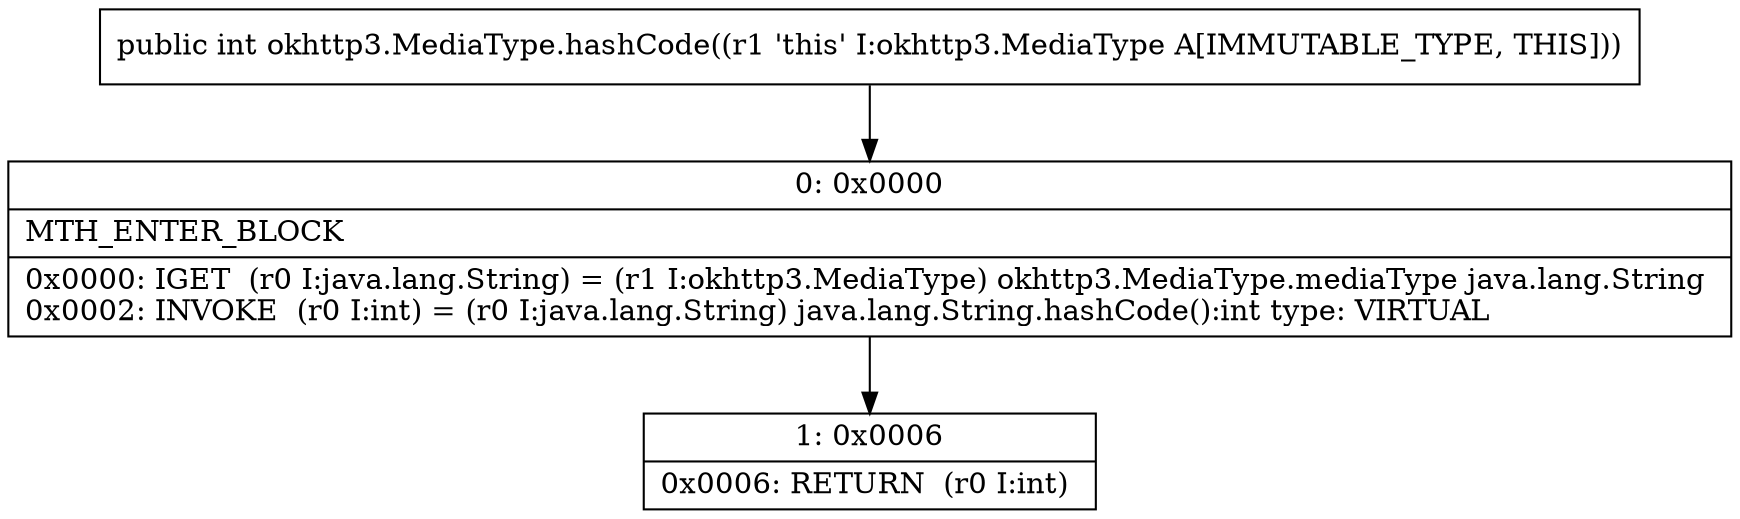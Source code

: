 digraph "CFG forokhttp3.MediaType.hashCode()I" {
Node_0 [shape=record,label="{0\:\ 0x0000|MTH_ENTER_BLOCK\l|0x0000: IGET  (r0 I:java.lang.String) = (r1 I:okhttp3.MediaType) okhttp3.MediaType.mediaType java.lang.String \l0x0002: INVOKE  (r0 I:int) = (r0 I:java.lang.String) java.lang.String.hashCode():int type: VIRTUAL \l}"];
Node_1 [shape=record,label="{1\:\ 0x0006|0x0006: RETURN  (r0 I:int) \l}"];
MethodNode[shape=record,label="{public int okhttp3.MediaType.hashCode((r1 'this' I:okhttp3.MediaType A[IMMUTABLE_TYPE, THIS])) }"];
MethodNode -> Node_0;
Node_0 -> Node_1;
}

